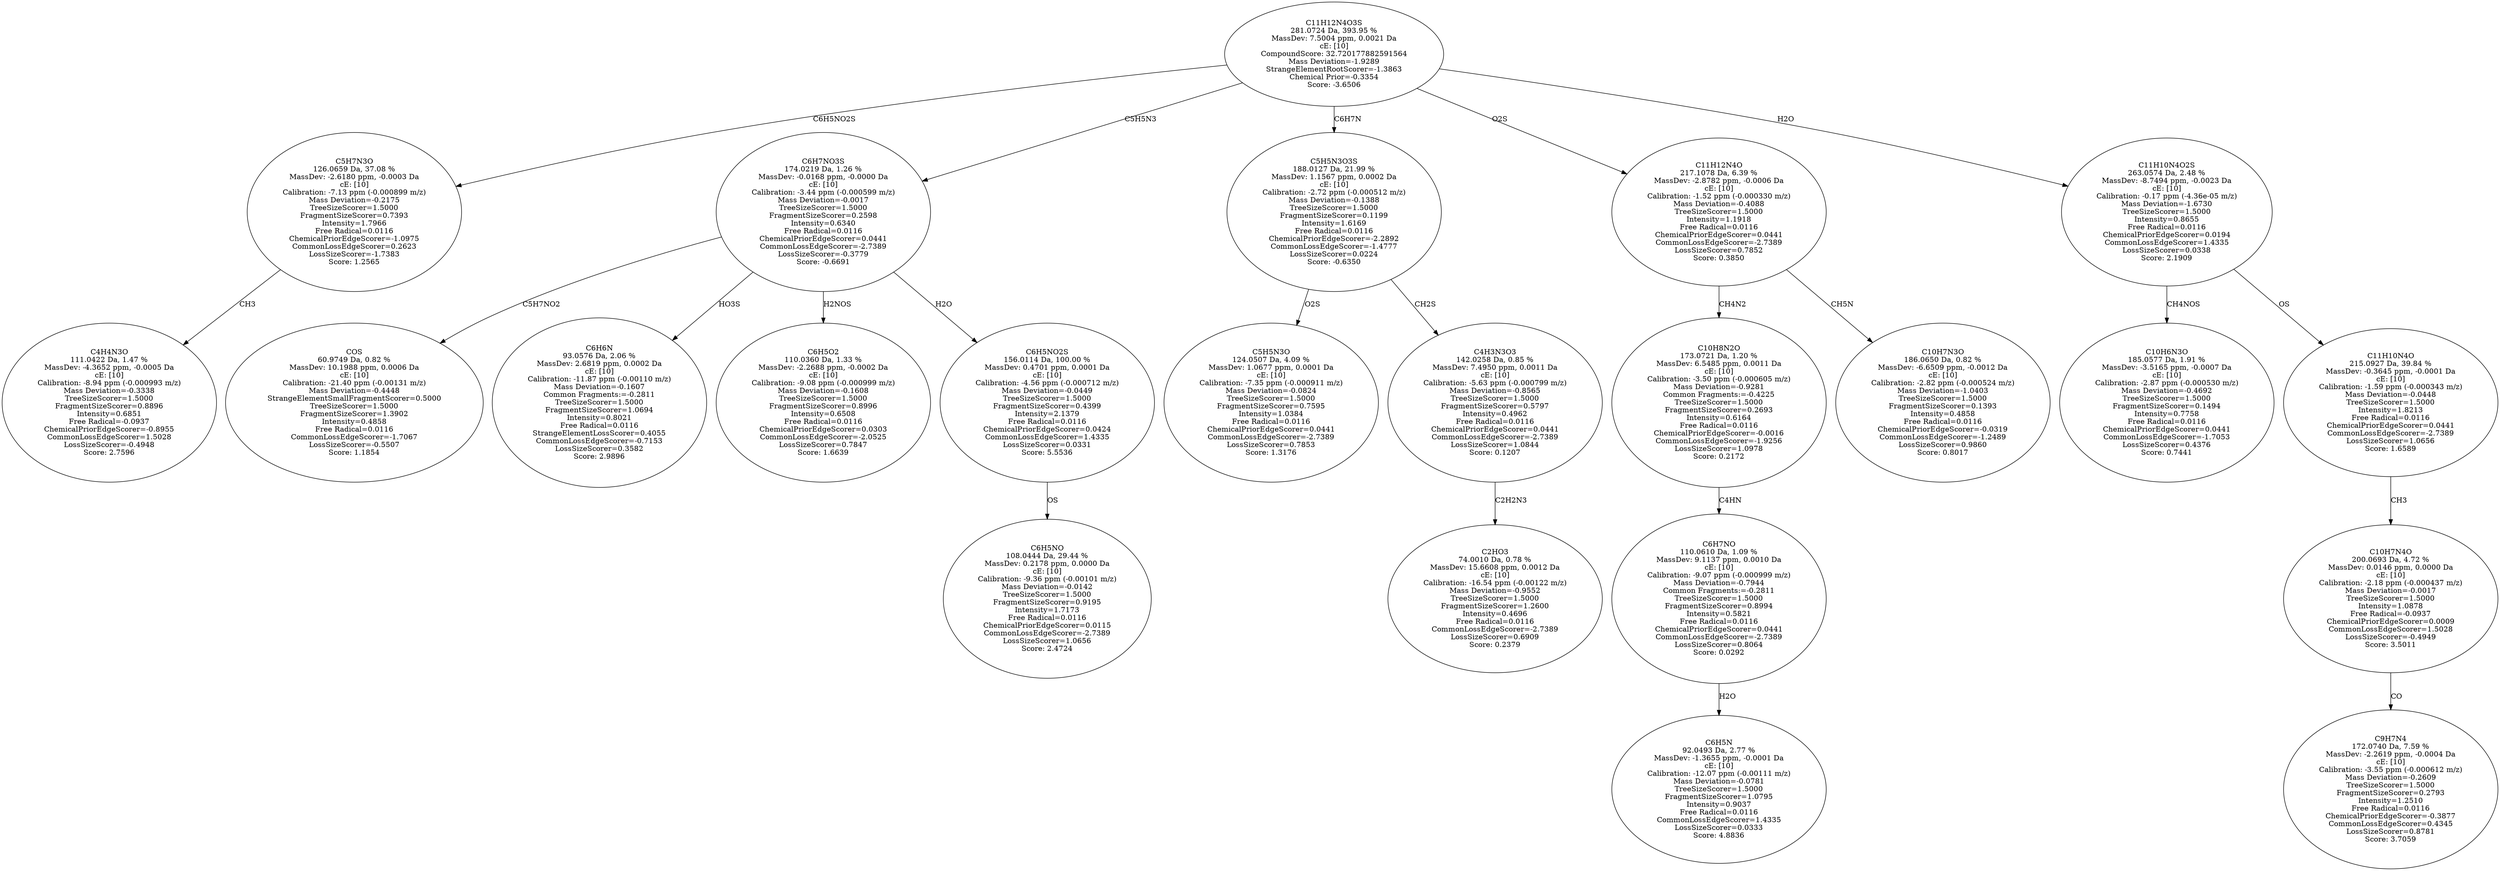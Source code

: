 strict digraph {
v1 [label="C4H4N3O\n111.0422 Da, 1.47 %\nMassDev: -4.3652 ppm, -0.0005 Da\ncE: [10]\nCalibration: -8.94 ppm (-0.000993 m/z)\nMass Deviation=-0.3338\nTreeSizeScorer=1.5000\nFragmentSizeScorer=0.8896\nIntensity=0.6851\nFree Radical=-0.0937\nChemicalPriorEdgeScorer=-0.8955\nCommonLossEdgeScorer=1.5028\nLossSizeScorer=-0.4948\nScore: 2.7596"];
v2 [label="C5H7N3O\n126.0659 Da, 37.08 %\nMassDev: -2.6180 ppm, -0.0003 Da\ncE: [10]\nCalibration: -7.13 ppm (-0.000899 m/z)\nMass Deviation=-0.2175\nTreeSizeScorer=1.5000\nFragmentSizeScorer=0.7393\nIntensity=1.7966\nFree Radical=0.0116\nChemicalPriorEdgeScorer=-1.0975\nCommonLossEdgeScorer=0.2623\nLossSizeScorer=-1.7383\nScore: 1.2565"];
v3 [label="COS\n60.9749 Da, 0.82 %\nMassDev: 10.1988 ppm, 0.0006 Da\ncE: [10]\nCalibration: -21.40 ppm (-0.00131 m/z)\nMass Deviation=-0.4448\nStrangeElementSmallFragmentScorer=0.5000\nTreeSizeScorer=1.5000\nFragmentSizeScorer=1.3902\nIntensity=0.4858\nFree Radical=0.0116\nCommonLossEdgeScorer=-1.7067\nLossSizeScorer=-0.5507\nScore: 1.1854"];
v4 [label="C6H6N\n93.0576 Da, 2.06 %\nMassDev: 2.6819 ppm, 0.0002 Da\ncE: [10]\nCalibration: -11.87 ppm (-0.00110 m/z)\nMass Deviation=-0.1607\nCommon Fragments:=-0.2811\nTreeSizeScorer=1.5000\nFragmentSizeScorer=1.0694\nIntensity=0.8021\nFree Radical=0.0116\nStrangeElementLossScorer=0.4055\nCommonLossEdgeScorer=-0.7153\nLossSizeScorer=0.3582\nScore: 2.9896"];
v5 [label="C6H5O2\n110.0360 Da, 1.33 %\nMassDev: -2.2688 ppm, -0.0002 Da\ncE: [10]\nCalibration: -9.08 ppm (-0.000999 m/z)\nMass Deviation=-0.1608\nTreeSizeScorer=1.5000\nFragmentSizeScorer=0.8996\nIntensity=0.6508\nFree Radical=0.0116\nChemicalPriorEdgeScorer=0.0303\nCommonLossEdgeScorer=-2.0525\nLossSizeScorer=0.7847\nScore: 1.6639"];
v6 [label="C6H5NO\n108.0444 Da, 29.44 %\nMassDev: 0.2178 ppm, 0.0000 Da\ncE: [10]\nCalibration: -9.36 ppm (-0.00101 m/z)\nMass Deviation=-0.0142\nTreeSizeScorer=1.5000\nFragmentSizeScorer=0.9195\nIntensity=1.7173\nFree Radical=0.0116\nChemicalPriorEdgeScorer=0.0115\nCommonLossEdgeScorer=-2.7389\nLossSizeScorer=1.0656\nScore: 2.4724"];
v7 [label="C6H5NO2S\n156.0114 Da, 100.00 %\nMassDev: 0.4701 ppm, 0.0001 Da\ncE: [10]\nCalibration: -4.56 ppm (-0.000712 m/z)\nMass Deviation=-0.0449\nTreeSizeScorer=1.5000\nFragmentSizeScorer=0.4399\nIntensity=2.1379\nFree Radical=0.0116\nChemicalPriorEdgeScorer=0.0424\nCommonLossEdgeScorer=1.4335\nLossSizeScorer=0.0331\nScore: 5.5536"];
v8 [label="C6H7NO3S\n174.0219 Da, 1.26 %\nMassDev: -0.0168 ppm, -0.0000 Da\ncE: [10]\nCalibration: -3.44 ppm (-0.000599 m/z)\nMass Deviation=-0.0017\nTreeSizeScorer=1.5000\nFragmentSizeScorer=0.2598\nIntensity=0.6340\nFree Radical=0.0116\nChemicalPriorEdgeScorer=0.0441\nCommonLossEdgeScorer=-2.7389\nLossSizeScorer=-0.3779\nScore: -0.6691"];
v9 [label="C5H5N3O\n124.0507 Da, 4.09 %\nMassDev: 1.0677 ppm, 0.0001 Da\ncE: [10]\nCalibration: -7.35 ppm (-0.000911 m/z)\nMass Deviation=-0.0824\nTreeSizeScorer=1.5000\nFragmentSizeScorer=0.7595\nIntensity=1.0384\nFree Radical=0.0116\nChemicalPriorEdgeScorer=0.0441\nCommonLossEdgeScorer=-2.7389\nLossSizeScorer=0.7853\nScore: 1.3176"];
v10 [label="C2HO3\n74.0010 Da, 0.78 %\nMassDev: 15.6608 ppm, 0.0012 Da\ncE: [10]\nCalibration: -16.54 ppm (-0.00122 m/z)\nMass Deviation=-0.9552\nTreeSizeScorer=1.5000\nFragmentSizeScorer=1.2600\nIntensity=0.4696\nFree Radical=0.0116\nCommonLossEdgeScorer=-2.7389\nLossSizeScorer=0.6909\nScore: 0.2379"];
v11 [label="C4H3N3O3\n142.0258 Da, 0.85 %\nMassDev: 7.4950 ppm, 0.0011 Da\ncE: [10]\nCalibration: -5.63 ppm (-0.000799 m/z)\nMass Deviation=-0.8565\nTreeSizeScorer=1.5000\nFragmentSizeScorer=0.5797\nIntensity=0.4962\nFree Radical=0.0116\nChemicalPriorEdgeScorer=0.0441\nCommonLossEdgeScorer=-2.7389\nLossSizeScorer=1.0844\nScore: 0.1207"];
v12 [label="C5H5N3O3S\n188.0127 Da, 21.99 %\nMassDev: 1.1567 ppm, 0.0002 Da\ncE: [10]\nCalibration: -2.72 ppm (-0.000512 m/z)\nMass Deviation=-0.1388\nTreeSizeScorer=1.5000\nFragmentSizeScorer=0.1199\nIntensity=1.6169\nFree Radical=0.0116\nChemicalPriorEdgeScorer=-2.2892\nCommonLossEdgeScorer=-1.4777\nLossSizeScorer=0.0224\nScore: -0.6350"];
v13 [label="C6H5N\n92.0493 Da, 2.77 %\nMassDev: -1.3655 ppm, -0.0001 Da\ncE: [10]\nCalibration: -12.07 ppm (-0.00111 m/z)\nMass Deviation=-0.0781\nTreeSizeScorer=1.5000\nFragmentSizeScorer=1.0795\nIntensity=0.9037\nFree Radical=0.0116\nCommonLossEdgeScorer=1.4335\nLossSizeScorer=0.0333\nScore: 4.8836"];
v14 [label="C6H7NO\n110.0610 Da, 1.09 %\nMassDev: 9.1137 ppm, 0.0010 Da\ncE: [10]\nCalibration: -9.07 ppm (-0.000999 m/z)\nMass Deviation=-0.7944\nCommon Fragments:=-0.2811\nTreeSizeScorer=1.5000\nFragmentSizeScorer=0.8994\nIntensity=0.5821\nFree Radical=0.0116\nChemicalPriorEdgeScorer=0.0441\nCommonLossEdgeScorer=-2.7389\nLossSizeScorer=0.8064\nScore: 0.0292"];
v15 [label="C10H8N2O\n173.0721 Da, 1.20 %\nMassDev: 6.5485 ppm, 0.0011 Da\ncE: [10]\nCalibration: -3.50 ppm (-0.000605 m/z)\nMass Deviation=-0.9281\nCommon Fragments:=-0.4225\nTreeSizeScorer=1.5000\nFragmentSizeScorer=0.2693\nIntensity=0.6164\nFree Radical=0.0116\nChemicalPriorEdgeScorer=-0.0016\nCommonLossEdgeScorer=-1.9256\nLossSizeScorer=1.0978\nScore: 0.2172"];
v16 [label="C10H7N3O\n186.0650 Da, 0.82 %\nMassDev: -6.6509 ppm, -0.0012 Da\ncE: [10]\nCalibration: -2.82 ppm (-0.000524 m/z)\nMass Deviation=-1.0403\nTreeSizeScorer=1.5000\nFragmentSizeScorer=0.1393\nIntensity=0.4858\nFree Radical=0.0116\nChemicalPriorEdgeScorer=-0.0319\nCommonLossEdgeScorer=-1.2489\nLossSizeScorer=0.9860\nScore: 0.8017"];
v17 [label="C11H12N4O\n217.1078 Da, 6.39 %\nMassDev: -2.8782 ppm, -0.0006 Da\ncE: [10]\nCalibration: -1.52 ppm (-0.000330 m/z)\nMass Deviation=-0.4088\nTreeSizeScorer=1.5000\nIntensity=1.1918\nFree Radical=0.0116\nChemicalPriorEdgeScorer=0.0441\nCommonLossEdgeScorer=-2.7389\nLossSizeScorer=0.7852\nScore: 0.3850"];
v18 [label="C10H6N3O\n185.0577 Da, 1.91 %\nMassDev: -3.5165 ppm, -0.0007 Da\ncE: [10]\nCalibration: -2.87 ppm (-0.000530 m/z)\nMass Deviation=-0.4692\nTreeSizeScorer=1.5000\nFragmentSizeScorer=0.1494\nIntensity=0.7758\nFree Radical=0.0116\nChemicalPriorEdgeScorer=0.0441\nCommonLossEdgeScorer=-1.7053\nLossSizeScorer=0.4376\nScore: 0.7441"];
v19 [label="C9H7N4\n172.0740 Da, 7.59 %\nMassDev: -2.2619 ppm, -0.0004 Da\ncE: [10]\nCalibration: -3.55 ppm (-0.000612 m/z)\nMass Deviation=-0.2609\nTreeSizeScorer=1.5000\nFragmentSizeScorer=0.2793\nIntensity=1.2510\nFree Radical=0.0116\nChemicalPriorEdgeScorer=-0.3877\nCommonLossEdgeScorer=0.4345\nLossSizeScorer=0.8781\nScore: 3.7059"];
v20 [label="C10H7N4O\n200.0693 Da, 4.72 %\nMassDev: 0.0146 ppm, 0.0000 Da\ncE: [10]\nCalibration: -2.18 ppm (-0.000437 m/z)\nMass Deviation=-0.0017\nTreeSizeScorer=1.5000\nIntensity=1.0878\nFree Radical=-0.0937\nChemicalPriorEdgeScorer=0.0009\nCommonLossEdgeScorer=1.5028\nLossSizeScorer=-0.4949\nScore: 3.5011"];
v21 [label="C11H10N4O\n215.0927 Da, 39.84 %\nMassDev: -0.3645 ppm, -0.0001 Da\ncE: [10]\nCalibration: -1.59 ppm (-0.000343 m/z)\nMass Deviation=-0.0448\nTreeSizeScorer=1.5000\nIntensity=1.8213\nFree Radical=0.0116\nChemicalPriorEdgeScorer=0.0441\nCommonLossEdgeScorer=-2.7389\nLossSizeScorer=1.0656\nScore: 1.6589"];
v22 [label="C11H10N4O2S\n263.0574 Da, 2.48 %\nMassDev: -8.7494 ppm, -0.0023 Da\ncE: [10]\nCalibration: -0.17 ppm (-4.36e-05 m/z)\nMass Deviation=-1.6730\nTreeSizeScorer=1.5000\nIntensity=0.8655\nFree Radical=0.0116\nChemicalPriorEdgeScorer=0.0194\nCommonLossEdgeScorer=1.4335\nLossSizeScorer=0.0338\nScore: 2.1909"];
v23 [label="C11H12N4O3S\n281.0724 Da, 393.95 %\nMassDev: 7.5004 ppm, 0.0021 Da\ncE: [10]\nCompoundScore: 32.720177882591564\nMass Deviation=-1.9289\nStrangeElementRootScorer=-1.3863\nChemical Prior=-0.3354\nScore: -3.6506"];
v2 -> v1 [label="CH3"];
v23 -> v2 [label="C6H5NO2S"];
v8 -> v3 [label="C5H7NO2"];
v8 -> v4 [label="HO3S"];
v8 -> v5 [label="H2NOS"];
v7 -> v6 [label="OS"];
v8 -> v7 [label="H2O"];
v23 -> v8 [label="C5H5N3"];
v12 -> v9 [label="O2S"];
v11 -> v10 [label="C2H2N3"];
v12 -> v11 [label="CH2S"];
v23 -> v12 [label="C6H7N"];
v14 -> v13 [label="H2O"];
v15 -> v14 [label="C4HN"];
v17 -> v15 [label="CH4N2"];
v17 -> v16 [label="CH5N"];
v23 -> v17 [label="O2S"];
v22 -> v18 [label="CH4NOS"];
v20 -> v19 [label="CO"];
v21 -> v20 [label="CH3"];
v22 -> v21 [label="OS"];
v23 -> v22 [label="H2O"];
}